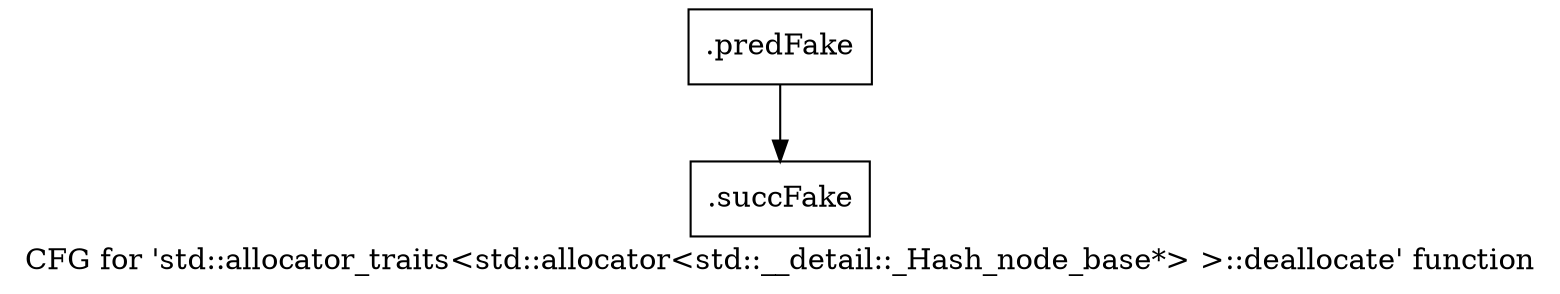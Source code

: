 digraph "CFG for 'std::allocator_traits\<std::allocator\<std::__detail::_Hash_node_base*\> \>::deallocate' function" {
	label="CFG for 'std::allocator_traits\<std::allocator\<std::__detail::_Hash_node_base*\> \>::deallocate' function";

	Node0x4644630 [shape=record,filename="",linenumber="",label="{.predFake}"];
	Node0x4644630 -> Node0x438b730[ callList="" memoryops="" filename="/media/miguel/NewVolume/Linux/Xilinx/Vitis_HLS/2020.2/tps/lnx64/gcc-6.2.0/lib/gcc/x86_64-pc-linux-gnu/6.2.0/../../../../include/c++/6.2.0/bits/alloc_traits.h" execusionnum="2"];
	Node0x438b730 [shape=record,filename="/media/miguel/NewVolume/Linux/Xilinx/Vitis_HLS/2020.2/tps/lnx64/gcc-6.2.0/lib/gcc/x86_64-pc-linux-gnu/6.2.0/../../../../include/c++/6.2.0/bits/alloc_traits.h",linenumber="442",label="{.succFake}"];
}
